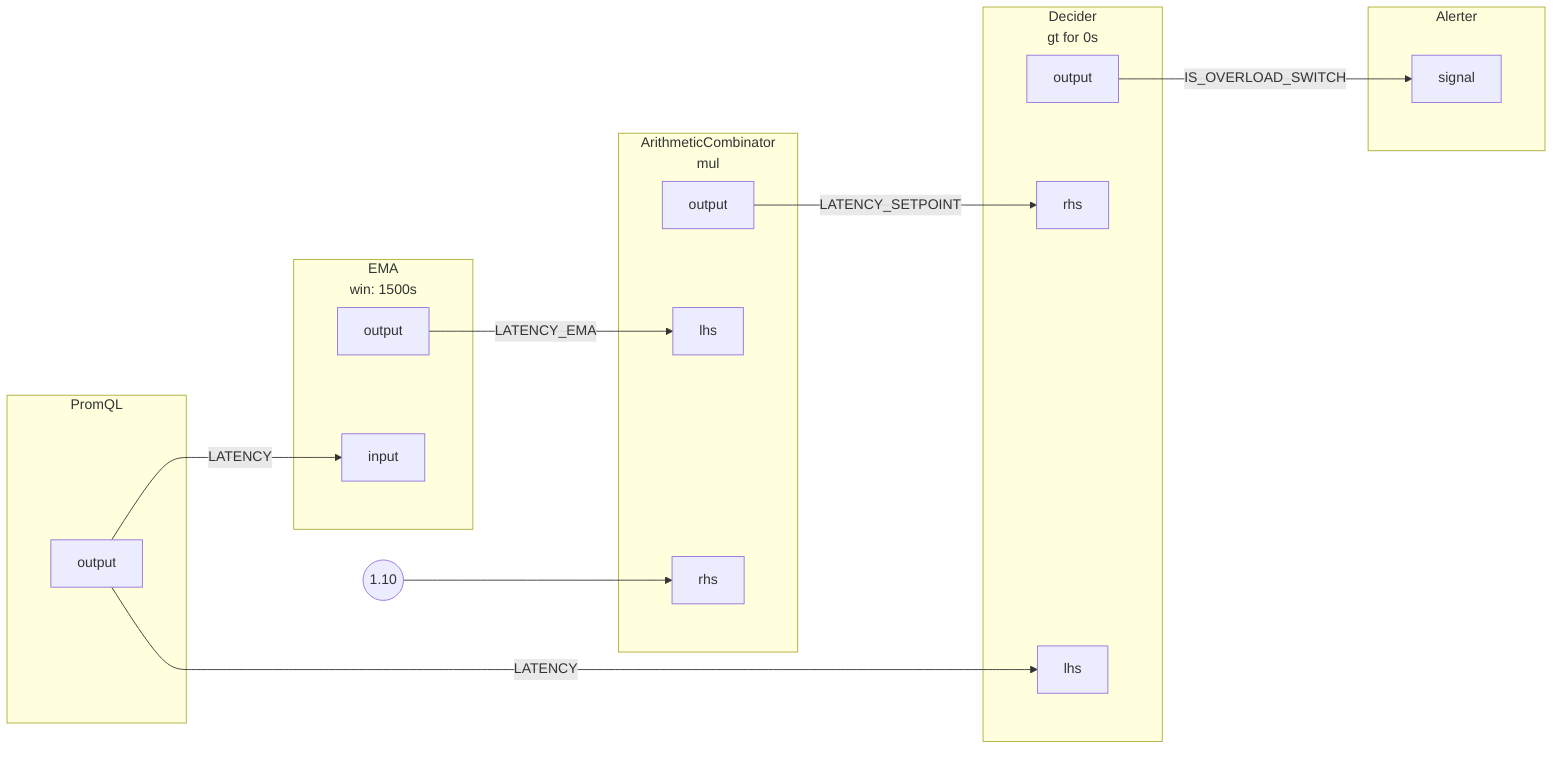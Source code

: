flowchart LR
subgraph 0[PromQL]
subgraph 0_outports[ ]
style 0_outports fill:none,stroke:none
0output[output]
end
end
subgraph 1[<center>EMA<br/>win: 1500s</center>]
subgraph 1_inports[ ]
style 1_inports fill:none,stroke:none
1input[input]
end
subgraph 1_outports[ ]
style 1_outports fill:none,stroke:none
1output[output]
end
end
subgraph 2[<center>ArithmeticCombinator<br/>mul</center>]
subgraph 2_inports[ ]
style 2_inports fill:none,stroke:none
2lhs[lhs]
2rhs[rhs]
end
subgraph 2_outports[ ]
style 2_outports fill:none,stroke:none
2output[output]
end
end
FakeConstant0((1.10))
FakeConstant0 --> 2rhs
subgraph 3[<center>Decider<br/>gt for 0s</center>]
subgraph 3_inports[ ]
style 3_inports fill:none,stroke:none
3rhs[rhs]
3lhs[lhs]
end
subgraph 3_outports[ ]
style 3_outports fill:none,stroke:none
3output[output]
end
end
subgraph 4[Alerter]
subgraph 4_inports[ ]
style 4_inports fill:none,stroke:none
4signal[signal]
end
end
0output --> |LATENCY| 1input
0output --> |LATENCY| 3lhs
1output --> |LATENCY_EMA| 2lhs
2output --> |LATENCY_SETPOINT| 3rhs
3output --> |IS_OVERLOAD_SWITCH| 4signal